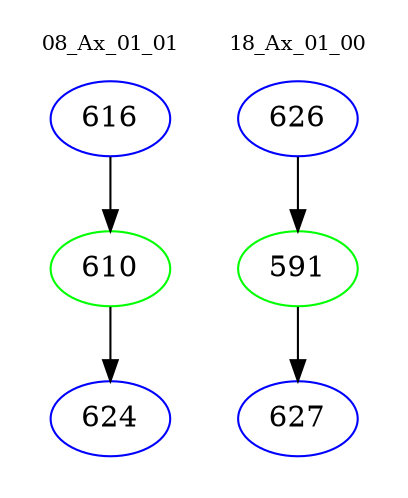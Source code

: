 digraph{
subgraph cluster_0 {
color = white
label = "08_Ax_01_01";
fontsize=10;
T0_616 [label="616", color="blue"]
T0_616 -> T0_610 [color="black"]
T0_610 [label="610", color="green"]
T0_610 -> T0_624 [color="black"]
T0_624 [label="624", color="blue"]
}
subgraph cluster_1 {
color = white
label = "18_Ax_01_00";
fontsize=10;
T1_626 [label="626", color="blue"]
T1_626 -> T1_591 [color="black"]
T1_591 [label="591", color="green"]
T1_591 -> T1_627 [color="black"]
T1_627 [label="627", color="blue"]
}
}
